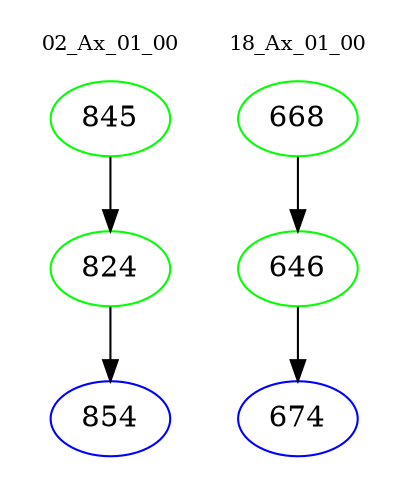 digraph{
subgraph cluster_0 {
color = white
label = "02_Ax_01_00";
fontsize=10;
T0_845 [label="845", color="green"]
T0_845 -> T0_824 [color="black"]
T0_824 [label="824", color="green"]
T0_824 -> T0_854 [color="black"]
T0_854 [label="854", color="blue"]
}
subgraph cluster_1 {
color = white
label = "18_Ax_01_00";
fontsize=10;
T1_668 [label="668", color="green"]
T1_668 -> T1_646 [color="black"]
T1_646 [label="646", color="green"]
T1_646 -> T1_674 [color="black"]
T1_674 [label="674", color="blue"]
}
}
